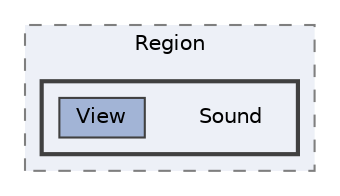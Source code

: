 digraph "C:/Users/むずでょ/Documents/Unity Projects/RMU-1-00-00-Research/Assets/RPGMaker/Codebase/Editor/Hierarchy/Region/Sound"
{
 // LATEX_PDF_SIZE
  bgcolor="transparent";
  edge [fontname=Helvetica,fontsize=10,labelfontname=Helvetica,labelfontsize=10];
  node [fontname=Helvetica,fontsize=10,shape=box,height=0.2,width=0.4];
  compound=true
  subgraph clusterdir_6828c090363a11ca8cb150a11770bf93 {
    graph [ bgcolor="#edf0f7", pencolor="grey50", label="Region", fontname=Helvetica,fontsize=10 style="filled,dashed", URL="dir_6828c090363a11ca8cb150a11770bf93.html",tooltip=""]
  subgraph clusterdir_390361c01ef8550533930825cd6a6bed {
    graph [ bgcolor="#edf0f7", pencolor="grey25", label="", fontname=Helvetica,fontsize=10 style="filled,bold", URL="dir_390361c01ef8550533930825cd6a6bed.html",tooltip=""]
    dir_390361c01ef8550533930825cd6a6bed [shape=plaintext, label="Sound"];
  dir_f07f0e9a3e5e5db8db898edb5caa6083 [label="View", fillcolor="#a2b4d6", color="grey25", style="filled", URL="dir_f07f0e9a3e5e5db8db898edb5caa6083.html",tooltip=""];
  }
  }
}
